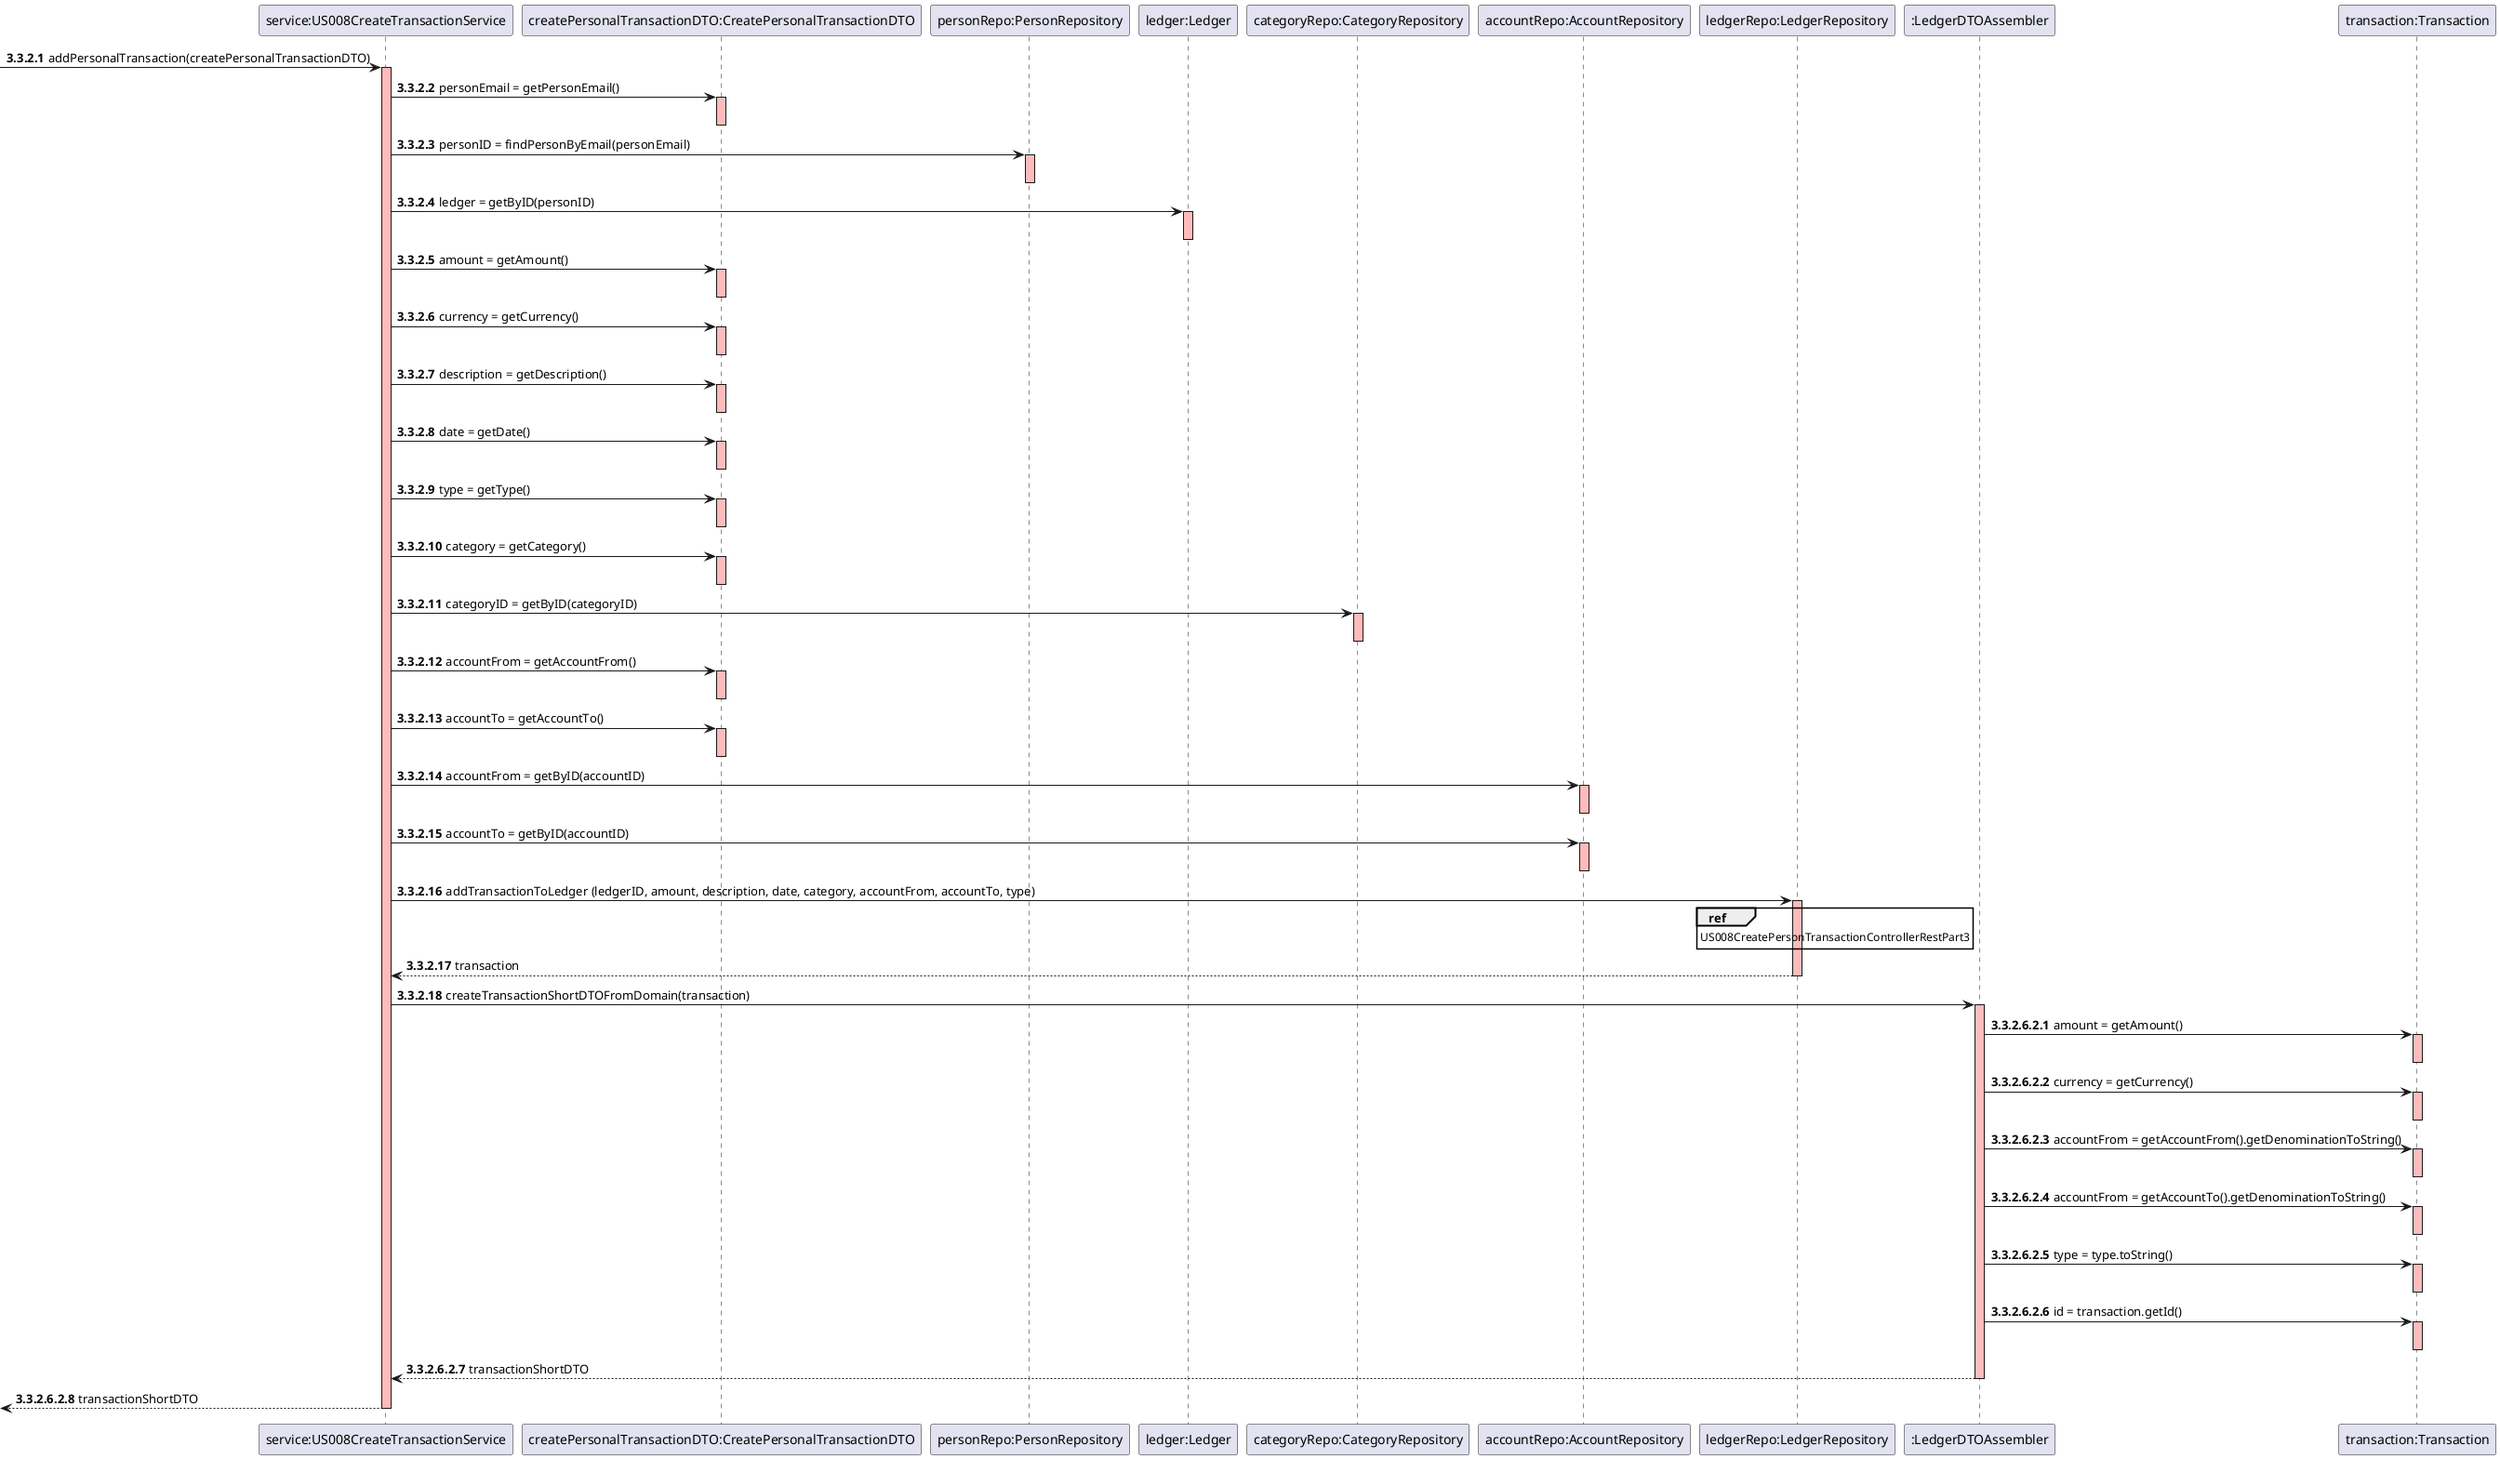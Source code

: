 @startuml

autonumber 3.3.2.1
-> "service:US008CreateTransactionService" : addPersonalTransaction(createPersonalTransactionDTO)
activate "service:US008CreateTransactionService"  #FFBBBB

"service:US008CreateTransactionService" -> "createPersonalTransactionDTO:CreatePersonalTransactionDTO" : personEmail = getPersonEmail()
activate "createPersonalTransactionDTO:CreatePersonalTransactionDTO"  #FFBBBB
deactivate "createPersonalTransactionDTO:CreatePersonalTransactionDTO"

"service:US008CreateTransactionService" -> "personRepo:PersonRepository" : personID = findPersonByEmail(personEmail)
activate "personRepo:PersonRepository" #FFBBBB
deactivate "personRepo:PersonRepository"

"service:US008CreateTransactionService" -> "ledger:Ledger" : ledger = getByID(personID)
activate "ledger:Ledger" #FFBBBB
deactivate "ledger:Ledger"

"service:US008CreateTransactionService" -> "createPersonalTransactionDTO:CreatePersonalTransactionDTO" : amount = getAmount()
activate "createPersonalTransactionDTO:CreatePersonalTransactionDTO"  #FFBBBB
deactivate "createPersonalTransactionDTO:CreatePersonalTransactionDTO"

"service:US008CreateTransactionService" -> "createPersonalTransactionDTO:CreatePersonalTransactionDTO" : currency = getCurrency()
activate "createPersonalTransactionDTO:CreatePersonalTransactionDTO"  #FFBBBB
deactivate "createPersonalTransactionDTO:CreatePersonalTransactionDTO"

"service:US008CreateTransactionService" -> "createPersonalTransactionDTO:CreatePersonalTransactionDTO" : description = getDescription()
activate "createPersonalTransactionDTO:CreatePersonalTransactionDTO"  #FFBBBB
deactivate "createPersonalTransactionDTO:CreatePersonalTransactionDTO"

"service:US008CreateTransactionService" -> "createPersonalTransactionDTO:CreatePersonalTransactionDTO" : date = getDate()
activate "createPersonalTransactionDTO:CreatePersonalTransactionDTO"  #FFBBBB
deactivate "createPersonalTransactionDTO:CreatePersonalTransactionDTO"

"service:US008CreateTransactionService" -> "createPersonalTransactionDTO:CreatePersonalTransactionDTO" : type = getType()
activate "createPersonalTransactionDTO:CreatePersonalTransactionDTO"  #FFBBBB
deactivate "createPersonalTransactionDTO:CreatePersonalTransactionDTO"

"service:US008CreateTransactionService" -> "createPersonalTransactionDTO:CreatePersonalTransactionDTO" : category = getCategory()
activate "createPersonalTransactionDTO:CreatePersonalTransactionDTO"  #FFBBBB
deactivate "createPersonalTransactionDTO:CreatePersonalTransactionDTO"

"service:US008CreateTransactionService" -> "categoryRepo:CategoryRepository" : categoryID = getByID(categoryID)
activate "categoryRepo:CategoryRepository" #FFBBBB
deactivate "categoryRepo:CategoryRepository"

"service:US008CreateTransactionService" -> "createPersonalTransactionDTO:CreatePersonalTransactionDTO" : accountFrom = getAccountFrom()
activate "createPersonalTransactionDTO:CreatePersonalTransactionDTO"  #FFBBBB
deactivate "createPersonalTransactionDTO:CreatePersonalTransactionDTO"

"service:US008CreateTransactionService" -> "createPersonalTransactionDTO:CreatePersonalTransactionDTO" : accountTo = getAccountTo()
activate "createPersonalTransactionDTO:CreatePersonalTransactionDTO"  #FFBBBB
deactivate "createPersonalTransactionDTO:CreatePersonalTransactionDTO"

"service:US008CreateTransactionService" -> "accountRepo:AccountRepository" : accountFrom = getByID(accountID)
activate "accountRepo:AccountRepository" #FFBBBB
deactivate "accountRepo:AccountRepository"

"service:US008CreateTransactionService" -> "accountRepo:AccountRepository" : accountTo = getByID(accountID)
activate "accountRepo:AccountRepository" #FFBBBB
deactivate "accountRepo:AccountRepository"

"service:US008CreateTransactionService" -> "ledgerRepo:LedgerRepository" : addTransactionToLedger (ledgerID, amount, description, date, category, accountFrom, accountTo, type)
activate "ledgerRepo:LedgerRepository" #FFBBBB

ref over "ledgerRepo:LedgerRepository" : US008CreatePersonTransactionControllerRestPart3

"ledgerRepo:LedgerRepository" --> "service:US008CreateTransactionService" : transaction
deactivate "ledgerRepo:LedgerRepository"

"service:US008CreateTransactionService"->":LedgerDTOAssembler":createTransactionShortDTOFromDomain(transaction)
activate ":LedgerDTOAssembler" #FFBBBB

autonumber 3.3.2.6.2.1
":LedgerDTOAssembler"->"transaction:Transaction" : amount = getAmount()
activate "transaction:Transaction" #FFBBBB
deactivate "transaction:Transaction"

":LedgerDTOAssembler"->"transaction:Transaction" : currency = getCurrency()
activate "transaction:Transaction" #FFBBBB
deactivate "transaction:Transaction"

":LedgerDTOAssembler"->"transaction:Transaction" : accountFrom = getAccountFrom().getDenominationToString()
activate "transaction:Transaction" #FFBBBB
deactivate "transaction:Transaction"

":LedgerDTOAssembler"->"transaction:Transaction" : accountFrom = getAccountTo().getDenominationToString()
activate "transaction:Transaction" #FFBBBB
deactivate "transaction:Transaction"

":LedgerDTOAssembler"->"transaction:Transaction" : type = type.toString()
activate "transaction:Transaction" #FFBBBB
deactivate "transaction:Transaction"

":LedgerDTOAssembler"->"transaction:Transaction" : id = transaction.getId()
activate "transaction:Transaction" #FFBBBB
deactivate "transaction:Transaction"

":LedgerDTOAssembler" --> "service:US008CreateTransactionService" : transactionShortDTO
deactivate ":LedgerDTOAssembler"

<-- "service:US008CreateTransactionService" : transactionShortDTO
deactivate "service:US008CreateTransactionService"

@enduml